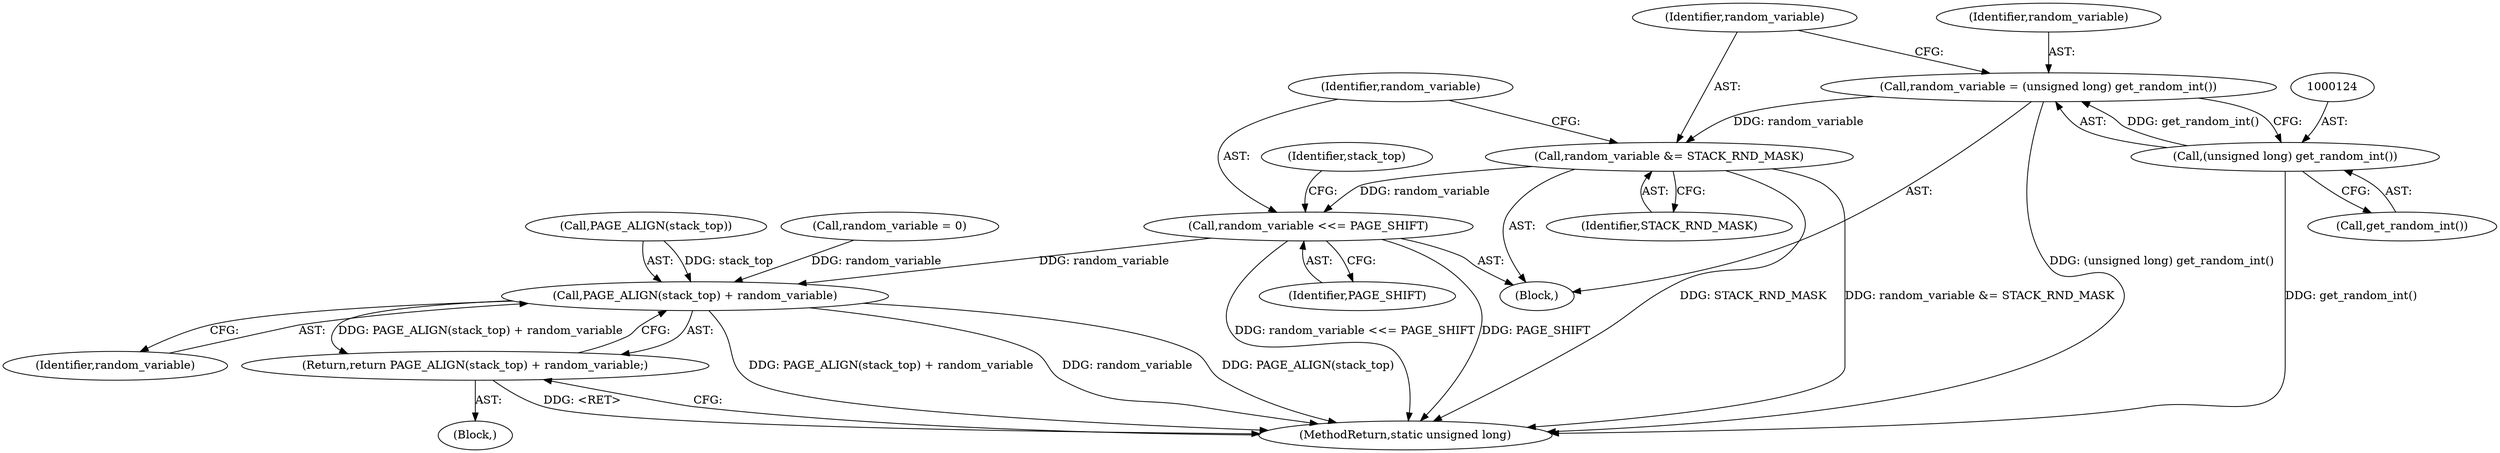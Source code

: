 digraph "0_linux_4e7c22d447bb6d7e37bfe39ff658486ae78e8d77_0@API" {
"1000126" [label="(Call,random_variable &= STACK_RND_MASK)"];
"1000121" [label="(Call,random_variable = (unsigned long) get_random_int())"];
"1000123" [label="(Call,(unsigned long) get_random_int())"];
"1000129" [label="(Call,random_variable <<= PAGE_SHIFT)"];
"1000133" [label="(Call,PAGE_ALIGN(stack_top) + random_variable)"];
"1000132" [label="(Return,return PAGE_ALIGN(stack_top) + random_variable;)"];
"1000128" [label="(Identifier,STACK_RND_MASK)"];
"1000130" [label="(Identifier,random_variable)"];
"1000125" [label="(Call,get_random_int())"];
"1000132" [label="(Return,return PAGE_ALIGN(stack_top) + random_variable;)"];
"1000136" [label="(Identifier,random_variable)"];
"1000134" [label="(Call,PAGE_ALIGN(stack_top))"];
"1000102" [label="(Block,)"];
"1000104" [label="(Call,random_variable = 0)"];
"1000137" [label="(MethodReturn,static unsigned long)"];
"1000129" [label="(Call,random_variable <<= PAGE_SHIFT)"];
"1000122" [label="(Identifier,random_variable)"];
"1000120" [label="(Block,)"];
"1000135" [label="(Identifier,stack_top)"];
"1000126" [label="(Call,random_variable &= STACK_RND_MASK)"];
"1000133" [label="(Call,PAGE_ALIGN(stack_top) + random_variable)"];
"1000121" [label="(Call,random_variable = (unsigned long) get_random_int())"];
"1000127" [label="(Identifier,random_variable)"];
"1000123" [label="(Call,(unsigned long) get_random_int())"];
"1000131" [label="(Identifier,PAGE_SHIFT)"];
"1000126" -> "1000120"  [label="AST: "];
"1000126" -> "1000128"  [label="CFG: "];
"1000127" -> "1000126"  [label="AST: "];
"1000128" -> "1000126"  [label="AST: "];
"1000130" -> "1000126"  [label="CFG: "];
"1000126" -> "1000137"  [label="DDG: random_variable &= STACK_RND_MASK"];
"1000126" -> "1000137"  [label="DDG: STACK_RND_MASK"];
"1000121" -> "1000126"  [label="DDG: random_variable"];
"1000126" -> "1000129"  [label="DDG: random_variable"];
"1000121" -> "1000120"  [label="AST: "];
"1000121" -> "1000123"  [label="CFG: "];
"1000122" -> "1000121"  [label="AST: "];
"1000123" -> "1000121"  [label="AST: "];
"1000127" -> "1000121"  [label="CFG: "];
"1000121" -> "1000137"  [label="DDG: (unsigned long) get_random_int()"];
"1000123" -> "1000121"  [label="DDG: get_random_int()"];
"1000123" -> "1000125"  [label="CFG: "];
"1000124" -> "1000123"  [label="AST: "];
"1000125" -> "1000123"  [label="AST: "];
"1000123" -> "1000137"  [label="DDG: get_random_int()"];
"1000129" -> "1000120"  [label="AST: "];
"1000129" -> "1000131"  [label="CFG: "];
"1000130" -> "1000129"  [label="AST: "];
"1000131" -> "1000129"  [label="AST: "];
"1000135" -> "1000129"  [label="CFG: "];
"1000129" -> "1000137"  [label="DDG: PAGE_SHIFT"];
"1000129" -> "1000137"  [label="DDG: random_variable <<= PAGE_SHIFT"];
"1000129" -> "1000133"  [label="DDG: random_variable"];
"1000133" -> "1000132"  [label="AST: "];
"1000133" -> "1000136"  [label="CFG: "];
"1000134" -> "1000133"  [label="AST: "];
"1000136" -> "1000133"  [label="AST: "];
"1000132" -> "1000133"  [label="CFG: "];
"1000133" -> "1000137"  [label="DDG: PAGE_ALIGN(stack_top) + random_variable"];
"1000133" -> "1000137"  [label="DDG: random_variable"];
"1000133" -> "1000137"  [label="DDG: PAGE_ALIGN(stack_top)"];
"1000133" -> "1000132"  [label="DDG: PAGE_ALIGN(stack_top) + random_variable"];
"1000134" -> "1000133"  [label="DDG: stack_top"];
"1000104" -> "1000133"  [label="DDG: random_variable"];
"1000132" -> "1000102"  [label="AST: "];
"1000137" -> "1000132"  [label="CFG: "];
"1000132" -> "1000137"  [label="DDG: <RET>"];
}
